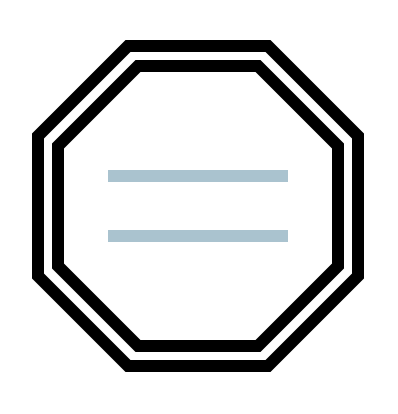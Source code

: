 <mxfile version="24.5.3" type="device">
  <diagram name="Page-1" id="ZcRAXSWJTWcisyccbfvs">
    <mxGraphModel dx="190" dy="-683" grid="1" gridSize="1" guides="1" tooltips="1" connect="1" arrows="1" fold="1" page="0" pageScale="1" pageWidth="827" pageHeight="1169" math="0" shadow="0">
      <root>
        <mxCell id="0" />
        <mxCell id="1" parent="0" />
        <mxCell id="8Hfyr7WBZAyte62RLOXz-34" value="" style="rounded=0;whiteSpace=wrap;html=1;strokeColor=none;fillColor=none;" parent="1" vertex="1">
          <mxGeometry x="249" y="807" width="198" height="206" as="geometry" />
        </mxCell>
        <mxCell id="8Hfyr7WBZAyte62RLOXz-1" value="" style="endArrow=none;html=1;rounded=0;strokeWidth=6;" parent="1" edge="1">
          <mxGeometry width="50" height="50" relative="1" as="geometry">
            <mxPoint x="418" y="900" as="sourcePoint" />
            <mxPoint x="418" y="920" as="targetPoint" />
            <Array as="points">
              <mxPoint x="418" y="940" />
              <mxPoint x="378" y="980" />
              <mxPoint x="318" y="980" />
              <mxPoint x="278" y="940" />
              <mxPoint x="278" y="880" />
              <mxPoint x="318" y="840" />
              <mxPoint x="378" y="840" />
              <mxPoint x="418" y="880" />
            </Array>
          </mxGeometry>
        </mxCell>
        <mxCell id="8Hfyr7WBZAyte62RLOXz-2" value="" style="endArrow=none;html=1;rounded=0;strokeWidth=6;" parent="1" edge="1">
          <mxGeometry width="50" height="50" relative="1" as="geometry">
            <mxPoint x="428" y="900" as="sourcePoint" />
            <mxPoint x="428" y="920" as="targetPoint" />
            <Array as="points">
              <mxPoint x="428" y="945" />
              <mxPoint x="383" y="990" />
              <mxPoint x="313" y="990" />
              <mxPoint x="268" y="945" />
              <mxPoint x="268" y="875" />
              <mxPoint x="313" y="830" />
              <mxPoint x="383" y="830" />
              <mxPoint x="428" y="875" />
            </Array>
          </mxGeometry>
        </mxCell>
        <mxCell id="8Hfyr7WBZAyte62RLOXz-21" value="" style="shape=trapezoid;perimeter=trapezoidPerimeter;whiteSpace=wrap;html=1;fixedSize=1;strokeColor=none;fillColor=#FFFFFF;size=22;" parent="1" vertex="1">
          <mxGeometry x="303" y="852" width="90" height="21" as="geometry" />
        </mxCell>
        <mxCell id="8Hfyr7WBZAyte62RLOXz-22" value="" style="shape=trapezoid;perimeter=trapezoidPerimeter;whiteSpace=wrap;html=1;fixedSize=1;strokeColor=none;fillColor=#FFFFFF;rotation=-180;size=22;" parent="1" vertex="1">
          <mxGeometry x="303" y="947" width="90" height="23" as="geometry" />
        </mxCell>
        <mxCell id="MthlaVumiF9IkZqnGQ-4-1" value="" style="rounded=0;whiteSpace=wrap;html=1;strokeColor=none;fillColor=#AAC3CF;" vertex="1" parent="1">
          <mxGeometry x="303" y="892" width="90" height="6" as="geometry" />
        </mxCell>
        <mxCell id="MthlaVumiF9IkZqnGQ-4-2" value="" style="rounded=0;whiteSpace=wrap;html=1;strokeColor=none;fillColor=#AAC3CF;" vertex="1" parent="1">
          <mxGeometry x="303" y="922" width="90" height="6" as="geometry" />
        </mxCell>
      </root>
    </mxGraphModel>
  </diagram>
</mxfile>
